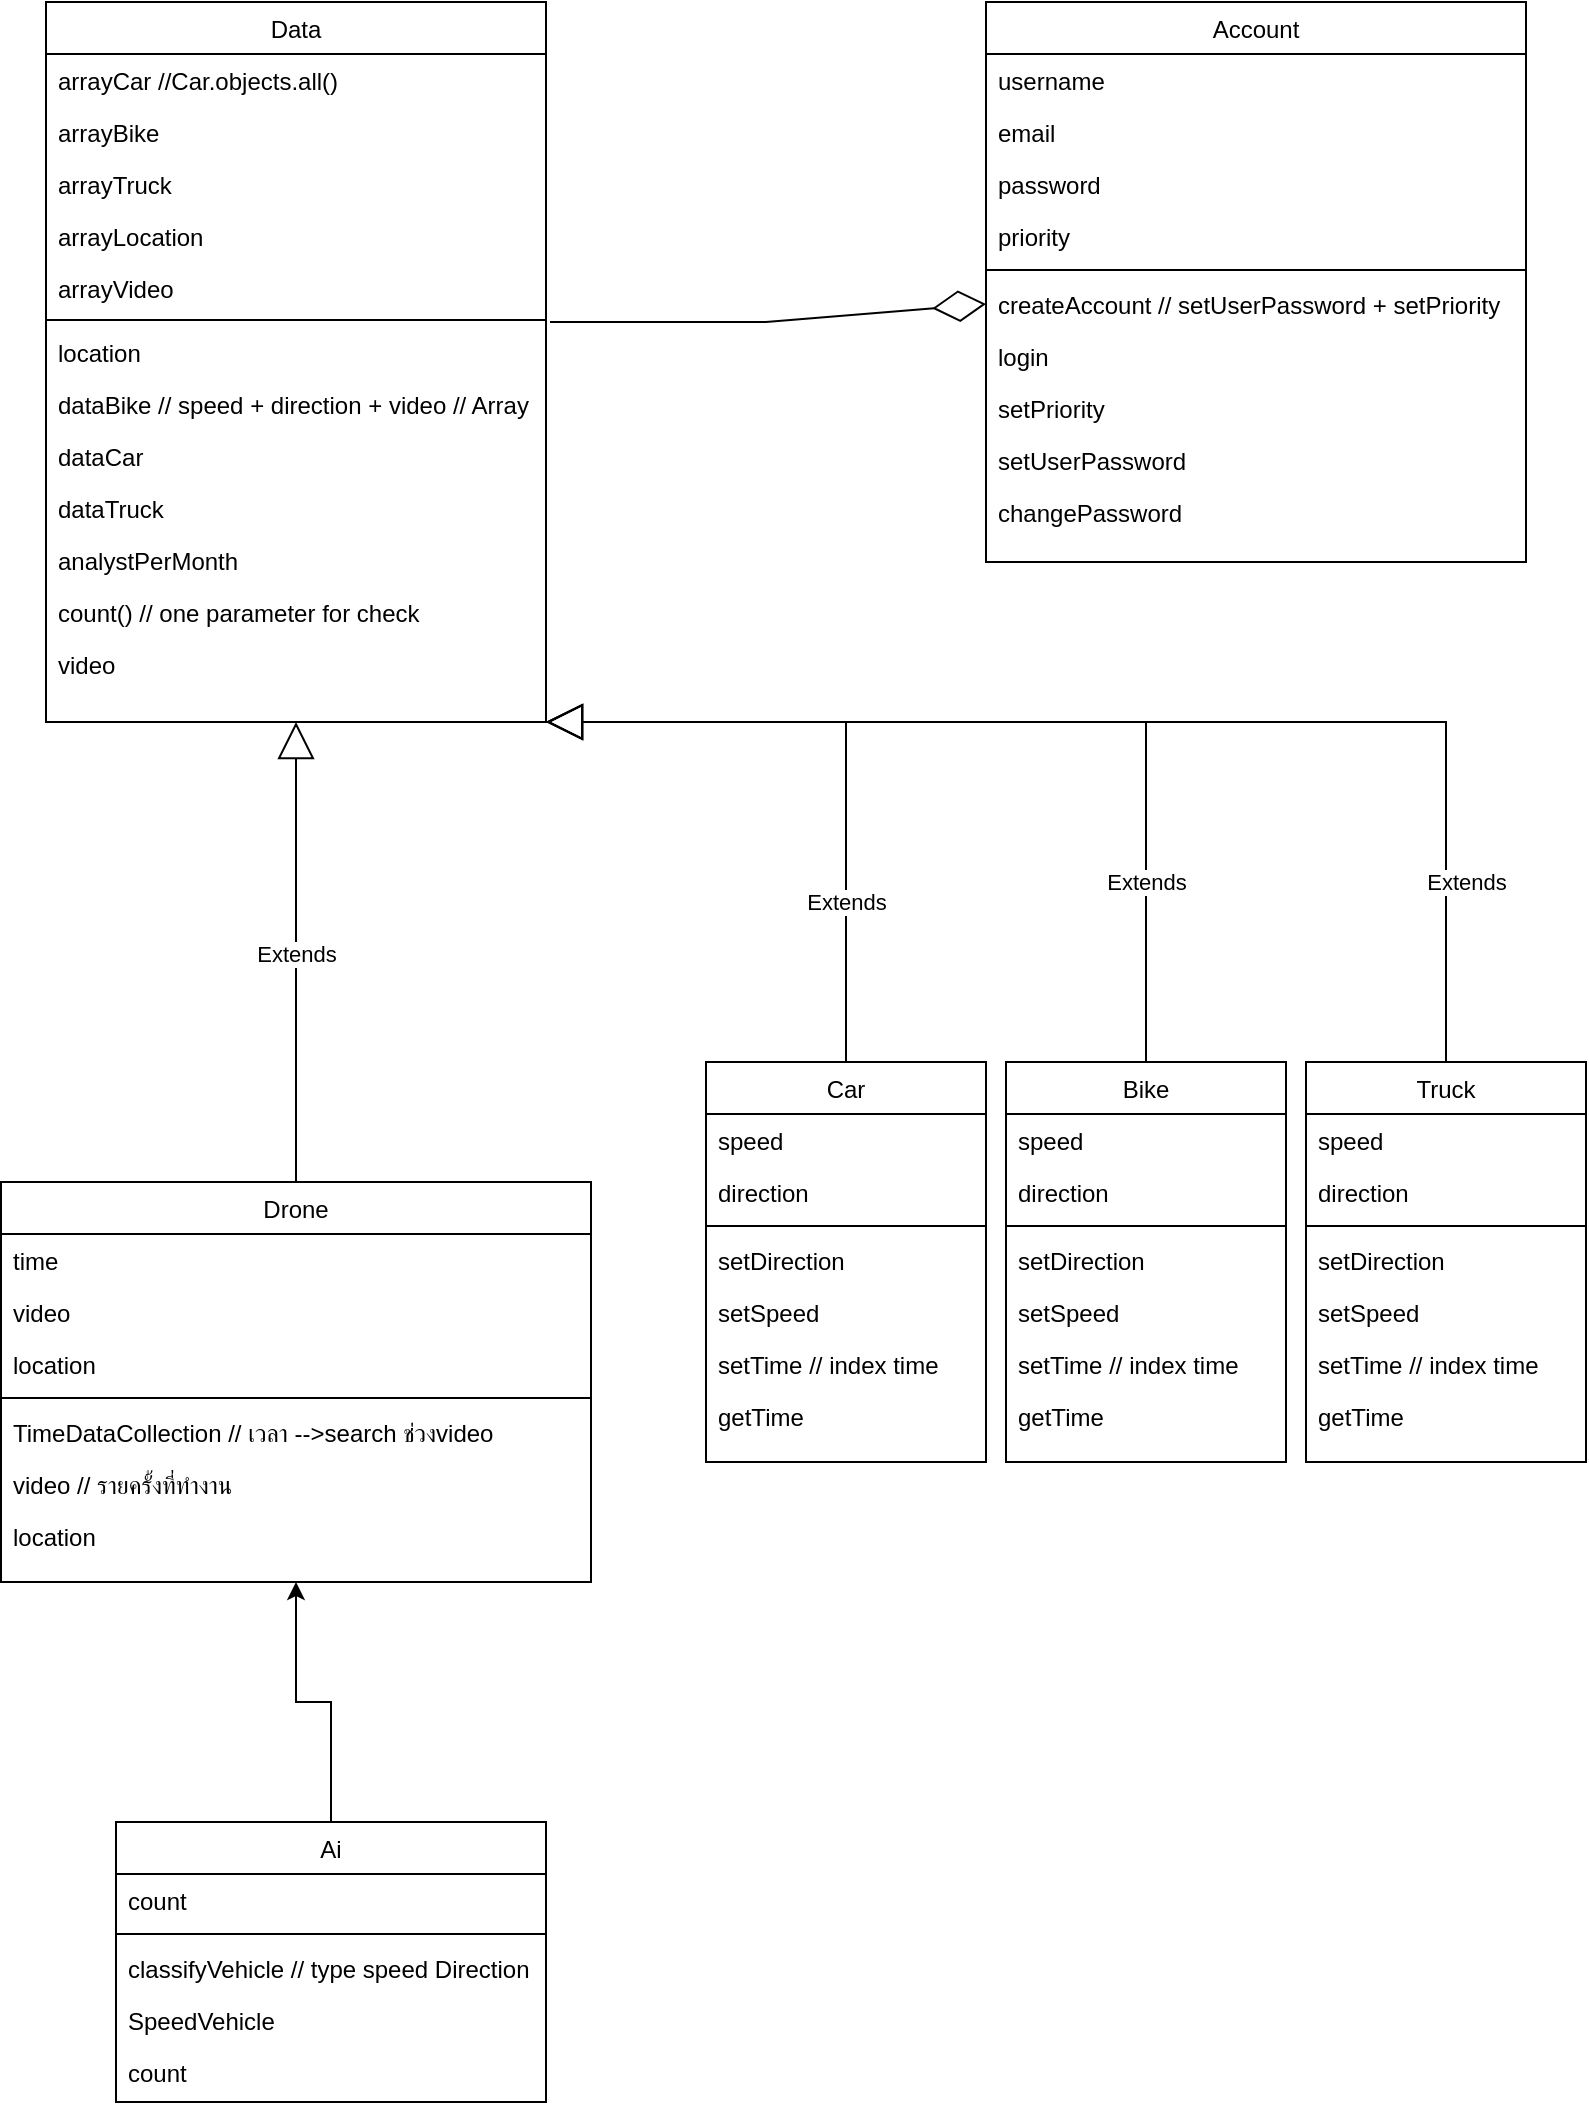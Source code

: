 <mxfile version="20.8.13" type="onedrive"><diagram id="C5RBs43oDa-KdzZeNtuy" name="Page-1"><mxGraphModel grid="1" page="1" gridSize="10" guides="1" tooltips="1" connect="1" arrows="1" fold="1" pageScale="1" pageWidth="827" pageHeight="1169" math="0" shadow="0"><root><mxCell id="WIyWlLk6GJQsqaUBKTNV-0"/><mxCell id="WIyWlLk6GJQsqaUBKTNV-1" parent="WIyWlLk6GJQsqaUBKTNV-0"/><mxCell id="zkfFHV4jXpPFQw0GAbJ--0" value="Data" style="swimlane;fontStyle=0;align=center;verticalAlign=top;childLayout=stackLayout;horizontal=1;startSize=26;horizontalStack=0;resizeParent=1;resizeLast=0;collapsible=1;marginBottom=0;rounded=0;shadow=0;strokeWidth=1;" vertex="1" parent="WIyWlLk6GJQsqaUBKTNV-1"><mxGeometry x="40" y="-640" width="250" height="360" as="geometry"><mxRectangle x="120" y="-90" width="160" height="26" as="alternateBounds"/></mxGeometry></mxCell><mxCell id="zkfFHV4jXpPFQw0GAbJ--2" value=" arrayCar //Car.objects.all()" style="text;align=left;verticalAlign=top;spacingLeft=4;spacingRight=4;overflow=hidden;rotatable=0;points=[[0,0.5],[1,0.5]];portConstraint=eastwest;rounded=0;shadow=0;html=0;" vertex="1" parent="zkfFHV4jXpPFQw0GAbJ--0"><mxGeometry y="26" width="250" height="26" as="geometry"/></mxCell><mxCell id="zkfFHV4jXpPFQw0GAbJ--5" value=" arrayBike&#10;" style="text;align=left;verticalAlign=top;spacingLeft=4;spacingRight=4;overflow=hidden;rotatable=0;points=[[0,0.5],[1,0.5]];portConstraint=eastwest;" vertex="1" parent="zkfFHV4jXpPFQw0GAbJ--0"><mxGeometry y="52" width="250" height="26" as="geometry"/></mxCell><mxCell id="zmKK41cbdtHeBXgfqaTb-2" value=" arrayTruck&#10;" style="text;align=left;verticalAlign=top;spacingLeft=4;spacingRight=4;overflow=hidden;rotatable=0;points=[[0,0.5],[1,0.5]];portConstraint=eastwest;" vertex="1" parent="zkfFHV4jXpPFQw0GAbJ--0"><mxGeometry y="78" width="250" height="26" as="geometry"/></mxCell><mxCell id="zmKK41cbdtHeBXgfqaTb-3" value=" arrayLocation" style="text;align=left;verticalAlign=top;spacingLeft=4;spacingRight=4;overflow=hidden;rotatable=0;points=[[0,0.5],[1,0.5]];portConstraint=eastwest;" vertex="1" parent="zkfFHV4jXpPFQw0GAbJ--0"><mxGeometry y="104" width="250" height="26" as="geometry"/></mxCell><mxCell id="zmKK41cbdtHeBXgfqaTb-12" value=" arrayVideo" style="text;align=left;verticalAlign=top;spacingLeft=4;spacingRight=4;overflow=hidden;rotatable=0;points=[[0,0.5],[1,0.5]];portConstraint=eastwest;" vertex="1" parent="zkfFHV4jXpPFQw0GAbJ--0"><mxGeometry y="130" width="250" height="26" as="geometry"/></mxCell><mxCell id="zkfFHV4jXpPFQw0GAbJ--4" value="" style="line;html=1;strokeWidth=1;align=left;verticalAlign=middle;spacingTop=-1;spacingLeft=3;spacingRight=3;rotatable=0;labelPosition=right;points=[];portConstraint=eastwest;" vertex="1" parent="zkfFHV4jXpPFQw0GAbJ--0"><mxGeometry y="156" width="250" height="6" as="geometry"/></mxCell><mxCell id="zmKK41cbdtHeBXgfqaTb-24" value="location" style="text;align=left;verticalAlign=top;spacingLeft=4;spacingRight=4;overflow=hidden;rotatable=0;points=[[0,0.5],[1,0.5]];portConstraint=eastwest;" vertex="1" parent="zkfFHV4jXpPFQw0GAbJ--0"><mxGeometry y="162" width="250" height="26" as="geometry"/></mxCell><mxCell id="zmKK41cbdtHeBXgfqaTb-25" value=" dataBike // speed + direction + video // Array" style="text;align=left;verticalAlign=top;spacingLeft=4;spacingRight=4;overflow=hidden;rotatable=0;points=[[0,0.5],[1,0.5]];portConstraint=eastwest;" vertex="1" parent="zkfFHV4jXpPFQw0GAbJ--0"><mxGeometry y="188" width="250" height="26" as="geometry"/></mxCell><mxCell id="zmKK41cbdtHeBXgfqaTb-26" value=" dataCar" style="text;align=left;verticalAlign=top;spacingLeft=4;spacingRight=4;overflow=hidden;rotatable=0;points=[[0,0.5],[1,0.5]];portConstraint=eastwest;" vertex="1" parent="zkfFHV4jXpPFQw0GAbJ--0"><mxGeometry y="214" width="250" height="26" as="geometry"/></mxCell><mxCell id="zmKK41cbdtHeBXgfqaTb-27" value=" dataTruck" style="text;align=left;verticalAlign=top;spacingLeft=4;spacingRight=4;overflow=hidden;rotatable=0;points=[[0,0.5],[1,0.5]];portConstraint=eastwest;" vertex="1" parent="zkfFHV4jXpPFQw0GAbJ--0"><mxGeometry y="240" width="250" height="26" as="geometry"/></mxCell><mxCell id="zmKK41cbdtHeBXgfqaTb-28" value=" analystPerMonth" style="text;align=left;verticalAlign=top;spacingLeft=4;spacingRight=4;overflow=hidden;rotatable=0;points=[[0,0.5],[1,0.5]];portConstraint=eastwest;" vertex="1" parent="zkfFHV4jXpPFQw0GAbJ--0"><mxGeometry y="266" width="250" height="26" as="geometry"/></mxCell><mxCell id="zmKK41cbdtHeBXgfqaTb-29" value=" count() // one parameter for check" style="text;align=left;verticalAlign=top;spacingLeft=4;spacingRight=4;overflow=hidden;rotatable=0;points=[[0,0.5],[1,0.5]];portConstraint=eastwest;" vertex="1" parent="zkfFHV4jXpPFQw0GAbJ--0"><mxGeometry y="292" width="250" height="26" as="geometry"/></mxCell><mxCell id="zmKK41cbdtHeBXgfqaTb-30" value="video" style="text;align=left;verticalAlign=top;spacingLeft=4;spacingRight=4;overflow=hidden;rotatable=0;points=[[0,0.5],[1,0.5]];portConstraint=eastwest;" vertex="1" parent="zkfFHV4jXpPFQw0GAbJ--0"><mxGeometry y="318" width="250" height="26" as="geometry"/></mxCell><mxCell id="zkfFHV4jXpPFQw0GAbJ--17" value="Account" style="swimlane;fontStyle=0;align=center;verticalAlign=top;childLayout=stackLayout;horizontal=1;startSize=26;horizontalStack=0;resizeParent=1;resizeLast=0;collapsible=1;marginBottom=0;rounded=0;shadow=0;strokeWidth=1;" vertex="1" parent="WIyWlLk6GJQsqaUBKTNV-1"><mxGeometry x="510" y="-640" width="270" height="280" as="geometry"><mxRectangle x="550" y="140" width="160" height="26" as="alternateBounds"/></mxGeometry></mxCell><mxCell id="zkfFHV4jXpPFQw0GAbJ--18" value="username" style="text;align=left;verticalAlign=top;spacingLeft=4;spacingRight=4;overflow=hidden;rotatable=0;points=[[0,0.5],[1,0.5]];portConstraint=eastwest;" vertex="1" parent="zkfFHV4jXpPFQw0GAbJ--17"><mxGeometry y="26" width="270" height="26" as="geometry"/></mxCell><mxCell id="zkfFHV4jXpPFQw0GAbJ--19" value="email" style="text;align=left;verticalAlign=top;spacingLeft=4;spacingRight=4;overflow=hidden;rotatable=0;points=[[0,0.5],[1,0.5]];portConstraint=eastwest;rounded=0;shadow=0;html=0;" vertex="1" parent="zkfFHV4jXpPFQw0GAbJ--17"><mxGeometry y="52" width="270" height="26" as="geometry"/></mxCell><mxCell id="zkfFHV4jXpPFQw0GAbJ--20" value="password" style="text;align=left;verticalAlign=top;spacingLeft=4;spacingRight=4;overflow=hidden;rotatable=0;points=[[0,0.5],[1,0.5]];portConstraint=eastwest;rounded=0;shadow=0;html=0;" vertex="1" parent="zkfFHV4jXpPFQw0GAbJ--17"><mxGeometry y="78" width="270" height="26" as="geometry"/></mxCell><mxCell id="zkfFHV4jXpPFQw0GAbJ--21" value="priority" style="text;align=left;verticalAlign=top;spacingLeft=4;spacingRight=4;overflow=hidden;rotatable=0;points=[[0,0.5],[1,0.5]];portConstraint=eastwest;rounded=0;shadow=0;html=0;" vertex="1" parent="zkfFHV4jXpPFQw0GAbJ--17"><mxGeometry y="104" width="270" height="26" as="geometry"/></mxCell><mxCell id="zkfFHV4jXpPFQw0GAbJ--23" value="" style="line;html=1;strokeWidth=1;align=left;verticalAlign=middle;spacingTop=-1;spacingLeft=3;spacingRight=3;rotatable=0;labelPosition=right;points=[];portConstraint=eastwest;" vertex="1" parent="zkfFHV4jXpPFQw0GAbJ--17"><mxGeometry y="130" width="270" height="8" as="geometry"/></mxCell><mxCell id="zkfFHV4jXpPFQw0GAbJ--22" value="createAccount // setUserPassword + setPriority" style="text;align=left;verticalAlign=top;spacingLeft=4;spacingRight=4;overflow=hidden;rotatable=0;points=[[0,0.5],[1,0.5]];portConstraint=eastwest;rounded=0;shadow=0;html=0;" vertex="1" parent="zkfFHV4jXpPFQw0GAbJ--17"><mxGeometry y="138" width="270" height="26" as="geometry"/></mxCell><mxCell id="zkfFHV4jXpPFQw0GAbJ--24" value="login" style="text;align=left;verticalAlign=top;spacingLeft=4;spacingRight=4;overflow=hidden;rotatable=0;points=[[0,0.5],[1,0.5]];portConstraint=eastwest;" vertex="1" parent="zkfFHV4jXpPFQw0GAbJ--17"><mxGeometry y="164" width="270" height="26" as="geometry"/></mxCell><mxCell id="zkfFHV4jXpPFQw0GAbJ--25" value="setPriority" style="text;align=left;verticalAlign=top;spacingLeft=4;spacingRight=4;overflow=hidden;rotatable=0;points=[[0,0.5],[1,0.5]];portConstraint=eastwest;" vertex="1" parent="zkfFHV4jXpPFQw0GAbJ--17"><mxGeometry y="190" width="270" height="26" as="geometry"/></mxCell><mxCell id="zmKK41cbdtHeBXgfqaTb-40" value="setUserPassword" style="text;align=left;verticalAlign=top;spacingLeft=4;spacingRight=4;overflow=hidden;rotatable=0;points=[[0,0.5],[1,0.5]];portConstraint=eastwest;" vertex="1" parent="zkfFHV4jXpPFQw0GAbJ--17"><mxGeometry y="216" width="270" height="26" as="geometry"/></mxCell><mxCell id="zmKK41cbdtHeBXgfqaTb-41" value="changePassword" style="text;align=left;verticalAlign=top;spacingLeft=4;spacingRight=4;overflow=hidden;rotatable=0;points=[[0,0.5],[1,0.5]];portConstraint=eastwest;" vertex="1" parent="zkfFHV4jXpPFQw0GAbJ--17"><mxGeometry y="242" width="270" height="26" as="geometry"/></mxCell><mxCell id="zmKK41cbdtHeBXgfqaTb-42" value="Car" style="swimlane;fontStyle=0;align=center;verticalAlign=top;childLayout=stackLayout;horizontal=1;startSize=26;horizontalStack=0;resizeParent=1;resizeLast=0;collapsible=1;marginBottom=0;rounded=0;shadow=0;strokeWidth=1;" vertex="1" parent="WIyWlLk6GJQsqaUBKTNV-1"><mxGeometry x="370" y="-110" width="140" height="200" as="geometry"><mxRectangle x="550" y="140" width="160" height="26" as="alternateBounds"/></mxGeometry></mxCell><mxCell id="zmKK41cbdtHeBXgfqaTb-43" value="speed" style="text;align=left;verticalAlign=top;spacingLeft=4;spacingRight=4;overflow=hidden;rotatable=0;points=[[0,0.5],[1,0.5]];portConstraint=eastwest;" vertex="1" parent="zmKK41cbdtHeBXgfqaTb-42"><mxGeometry y="26" width="140" height="26" as="geometry"/></mxCell><mxCell id="zmKK41cbdtHeBXgfqaTb-44" value="direction" style="text;align=left;verticalAlign=top;spacingLeft=4;spacingRight=4;overflow=hidden;rotatable=0;points=[[0,0.5],[1,0.5]];portConstraint=eastwest;rounded=0;shadow=0;html=0;" vertex="1" parent="zmKK41cbdtHeBXgfqaTb-42"><mxGeometry y="52" width="140" height="26" as="geometry"/></mxCell><mxCell id="zmKK41cbdtHeBXgfqaTb-47" value="" style="line;html=1;strokeWidth=1;align=left;verticalAlign=middle;spacingTop=-1;spacingLeft=3;spacingRight=3;rotatable=0;labelPosition=right;points=[];portConstraint=eastwest;" vertex="1" parent="zmKK41cbdtHeBXgfqaTb-42"><mxGeometry y="78" width="140" height="8" as="geometry"/></mxCell><mxCell id="zmKK41cbdtHeBXgfqaTb-45" value="setDirection" style="text;align=left;verticalAlign=top;spacingLeft=4;spacingRight=4;overflow=hidden;rotatable=0;points=[[0,0.5],[1,0.5]];portConstraint=eastwest;rounded=0;shadow=0;html=0;" vertex="1" parent="zmKK41cbdtHeBXgfqaTb-42"><mxGeometry y="86" width="140" height="26" as="geometry"/></mxCell><mxCell id="zmKK41cbdtHeBXgfqaTb-46" value="setSpeed" style="text;align=left;verticalAlign=top;spacingLeft=4;spacingRight=4;overflow=hidden;rotatable=0;points=[[0,0.5],[1,0.5]];portConstraint=eastwest;rounded=0;shadow=0;html=0;" vertex="1" parent="zmKK41cbdtHeBXgfqaTb-42"><mxGeometry y="112" width="140" height="26" as="geometry"/></mxCell><mxCell id="zmKK41cbdtHeBXgfqaTb-48" value="setTime // index time" style="text;align=left;verticalAlign=top;spacingLeft=4;spacingRight=4;overflow=hidden;rotatable=0;points=[[0,0.5],[1,0.5]];portConstraint=eastwest;rounded=0;shadow=0;html=0;" vertex="1" parent="zmKK41cbdtHeBXgfqaTb-42"><mxGeometry y="138" width="140" height="26" as="geometry"/></mxCell><mxCell id="zmKK41cbdtHeBXgfqaTb-49" value="getTime" style="text;align=left;verticalAlign=top;spacingLeft=4;spacingRight=4;overflow=hidden;rotatable=0;points=[[0,0.5],[1,0.5]];portConstraint=eastwest;" vertex="1" parent="zmKK41cbdtHeBXgfqaTb-42"><mxGeometry y="164" width="140" height="26" as="geometry"/></mxCell><mxCell id="zmKK41cbdtHeBXgfqaTb-53" value="Truck" style="swimlane;fontStyle=0;align=center;verticalAlign=top;childLayout=stackLayout;horizontal=1;startSize=26;horizontalStack=0;resizeParent=1;resizeLast=0;collapsible=1;marginBottom=0;rounded=0;shadow=0;strokeWidth=1;" vertex="1" parent="WIyWlLk6GJQsqaUBKTNV-1"><mxGeometry x="670" y="-110" width="140" height="200" as="geometry"><mxRectangle x="550" y="140" width="160" height="26" as="alternateBounds"/></mxGeometry></mxCell><mxCell id="zmKK41cbdtHeBXgfqaTb-54" value="speed" style="text;align=left;verticalAlign=top;spacingLeft=4;spacingRight=4;overflow=hidden;rotatable=0;points=[[0,0.5],[1,0.5]];portConstraint=eastwest;" vertex="1" parent="zmKK41cbdtHeBXgfqaTb-53"><mxGeometry y="26" width="140" height="26" as="geometry"/></mxCell><mxCell id="zmKK41cbdtHeBXgfqaTb-55" value="direction" style="text;align=left;verticalAlign=top;spacingLeft=4;spacingRight=4;overflow=hidden;rotatable=0;points=[[0,0.5],[1,0.5]];portConstraint=eastwest;rounded=0;shadow=0;html=0;" vertex="1" parent="zmKK41cbdtHeBXgfqaTb-53"><mxGeometry y="52" width="140" height="26" as="geometry"/></mxCell><mxCell id="zmKK41cbdtHeBXgfqaTb-56" value="" style="line;html=1;strokeWidth=1;align=left;verticalAlign=middle;spacingTop=-1;spacingLeft=3;spacingRight=3;rotatable=0;labelPosition=right;points=[];portConstraint=eastwest;" vertex="1" parent="zmKK41cbdtHeBXgfqaTb-53"><mxGeometry y="78" width="140" height="8" as="geometry"/></mxCell><mxCell id="zmKK41cbdtHeBXgfqaTb-57" value="setDirection" style="text;align=left;verticalAlign=top;spacingLeft=4;spacingRight=4;overflow=hidden;rotatable=0;points=[[0,0.5],[1,0.5]];portConstraint=eastwest;rounded=0;shadow=0;html=0;" vertex="1" parent="zmKK41cbdtHeBXgfqaTb-53"><mxGeometry y="86" width="140" height="26" as="geometry"/></mxCell><mxCell id="zmKK41cbdtHeBXgfqaTb-58" value="setSpeed" style="text;align=left;verticalAlign=top;spacingLeft=4;spacingRight=4;overflow=hidden;rotatable=0;points=[[0,0.5],[1,0.5]];portConstraint=eastwest;rounded=0;shadow=0;html=0;" vertex="1" parent="zmKK41cbdtHeBXgfqaTb-53"><mxGeometry y="112" width="140" height="26" as="geometry"/></mxCell><mxCell id="zmKK41cbdtHeBXgfqaTb-59" value="setTime // index time" style="text;align=left;verticalAlign=top;spacingLeft=4;spacingRight=4;overflow=hidden;rotatable=0;points=[[0,0.5],[1,0.5]];portConstraint=eastwest;rounded=0;shadow=0;html=0;" vertex="1" parent="zmKK41cbdtHeBXgfqaTb-53"><mxGeometry y="138" width="140" height="26" as="geometry"/></mxCell><mxCell id="zmKK41cbdtHeBXgfqaTb-60" value="getTime" style="text;align=left;verticalAlign=top;spacingLeft=4;spacingRight=4;overflow=hidden;rotatable=0;points=[[0,0.5],[1,0.5]];portConstraint=eastwest;" vertex="1" parent="zmKK41cbdtHeBXgfqaTb-53"><mxGeometry y="164" width="140" height="26" as="geometry"/></mxCell><mxCell id="zmKK41cbdtHeBXgfqaTb-61" value="Bike" style="swimlane;fontStyle=0;align=center;verticalAlign=top;childLayout=stackLayout;horizontal=1;startSize=26;horizontalStack=0;resizeParent=1;resizeLast=0;collapsible=1;marginBottom=0;rounded=0;shadow=0;strokeWidth=1;" vertex="1" parent="WIyWlLk6GJQsqaUBKTNV-1"><mxGeometry x="520" y="-110" width="140" height="200" as="geometry"><mxRectangle x="550" y="140" width="160" height="26" as="alternateBounds"/></mxGeometry></mxCell><mxCell id="zmKK41cbdtHeBXgfqaTb-62" value="speed" style="text;align=left;verticalAlign=top;spacingLeft=4;spacingRight=4;overflow=hidden;rotatable=0;points=[[0,0.5],[1,0.5]];portConstraint=eastwest;" vertex="1" parent="zmKK41cbdtHeBXgfqaTb-61"><mxGeometry y="26" width="140" height="26" as="geometry"/></mxCell><mxCell id="zmKK41cbdtHeBXgfqaTb-63" value="direction" style="text;align=left;verticalAlign=top;spacingLeft=4;spacingRight=4;overflow=hidden;rotatable=0;points=[[0,0.5],[1,0.5]];portConstraint=eastwest;rounded=0;shadow=0;html=0;" vertex="1" parent="zmKK41cbdtHeBXgfqaTb-61"><mxGeometry y="52" width="140" height="26" as="geometry"/></mxCell><mxCell id="zmKK41cbdtHeBXgfqaTb-64" value="" style="line;html=1;strokeWidth=1;align=left;verticalAlign=middle;spacingTop=-1;spacingLeft=3;spacingRight=3;rotatable=0;labelPosition=right;points=[];portConstraint=eastwest;" vertex="1" parent="zmKK41cbdtHeBXgfqaTb-61"><mxGeometry y="78" width="140" height="8" as="geometry"/></mxCell><mxCell id="zmKK41cbdtHeBXgfqaTb-65" value="setDirection" style="text;align=left;verticalAlign=top;spacingLeft=4;spacingRight=4;overflow=hidden;rotatable=0;points=[[0,0.5],[1,0.5]];portConstraint=eastwest;rounded=0;shadow=0;html=0;" vertex="1" parent="zmKK41cbdtHeBXgfqaTb-61"><mxGeometry y="86" width="140" height="26" as="geometry"/></mxCell><mxCell id="zmKK41cbdtHeBXgfqaTb-66" value="setSpeed" style="text;align=left;verticalAlign=top;spacingLeft=4;spacingRight=4;overflow=hidden;rotatable=0;points=[[0,0.5],[1,0.5]];portConstraint=eastwest;rounded=0;shadow=0;html=0;" vertex="1" parent="zmKK41cbdtHeBXgfqaTb-61"><mxGeometry y="112" width="140" height="26" as="geometry"/></mxCell><mxCell id="zmKK41cbdtHeBXgfqaTb-67" value="setTime // index time" style="text;align=left;verticalAlign=top;spacingLeft=4;spacingRight=4;overflow=hidden;rotatable=0;points=[[0,0.5],[1,0.5]];portConstraint=eastwest;rounded=0;shadow=0;html=0;" vertex="1" parent="zmKK41cbdtHeBXgfqaTb-61"><mxGeometry y="138" width="140" height="26" as="geometry"/></mxCell><mxCell id="zmKK41cbdtHeBXgfqaTb-68" value="getTime" style="text;align=left;verticalAlign=top;spacingLeft=4;spacingRight=4;overflow=hidden;rotatable=0;points=[[0,0.5],[1,0.5]];portConstraint=eastwest;" vertex="1" parent="zmKK41cbdtHeBXgfqaTb-61"><mxGeometry y="164" width="140" height="26" as="geometry"/></mxCell><mxCell id="zmKK41cbdtHeBXgfqaTb-85" style="edgeStyle=orthogonalEdgeStyle;rounded=0;orthogonalLoop=1;jettySize=auto;html=1;entryX=0.5;entryY=1;entryDx=0;entryDy=0;" edge="1" parent="WIyWlLk6GJQsqaUBKTNV-1" source="zmKK41cbdtHeBXgfqaTb-69" target="zmKK41cbdtHeBXgfqaTb-77"><mxGeometry relative="1" as="geometry"/></mxCell><mxCell id="zmKK41cbdtHeBXgfqaTb-69" value="Ai" style="swimlane;fontStyle=0;align=center;verticalAlign=top;childLayout=stackLayout;horizontal=1;startSize=26;horizontalStack=0;resizeParent=1;resizeLast=0;collapsible=1;marginBottom=0;rounded=0;shadow=0;strokeWidth=1;" vertex="1" parent="WIyWlLk6GJQsqaUBKTNV-1"><mxGeometry x="75" y="270" width="215" height="140" as="geometry"><mxRectangle x="550" y="140" width="160" height="26" as="alternateBounds"/></mxGeometry></mxCell><mxCell id="zmKK41cbdtHeBXgfqaTb-70" value="count" style="text;align=left;verticalAlign=top;spacingLeft=4;spacingRight=4;overflow=hidden;rotatable=0;points=[[0,0.5],[1,0.5]];portConstraint=eastwest;" vertex="1" parent="zmKK41cbdtHeBXgfqaTb-69"><mxGeometry y="26" width="215" height="26" as="geometry"/></mxCell><mxCell id="zmKK41cbdtHeBXgfqaTb-72" value="" style="line;html=1;strokeWidth=1;align=left;verticalAlign=middle;spacingTop=-1;spacingLeft=3;spacingRight=3;rotatable=0;labelPosition=right;points=[];portConstraint=eastwest;" vertex="1" parent="zmKK41cbdtHeBXgfqaTb-69"><mxGeometry y="52" width="215" height="8" as="geometry"/></mxCell><mxCell id="zmKK41cbdtHeBXgfqaTb-71" value="classifyVehicle // type speed Direction" style="text;align=left;verticalAlign=top;spacingLeft=4;spacingRight=4;overflow=hidden;rotatable=0;points=[[0,0.5],[1,0.5]];portConstraint=eastwest;rounded=0;shadow=0;html=0;" vertex="1" parent="zmKK41cbdtHeBXgfqaTb-69"><mxGeometry y="60" width="215" height="26" as="geometry"/></mxCell><mxCell id="zmKK41cbdtHeBXgfqaTb-73" value="SpeedVehicle" style="text;align=left;verticalAlign=top;spacingLeft=4;spacingRight=4;overflow=hidden;rotatable=0;points=[[0,0.5],[1,0.5]];portConstraint=eastwest;rounded=0;shadow=0;html=0;" vertex="1" parent="zmKK41cbdtHeBXgfqaTb-69"><mxGeometry y="86" width="215" height="26" as="geometry"/></mxCell><mxCell id="zmKK41cbdtHeBXgfqaTb-74" value="count" style="text;align=left;verticalAlign=top;spacingLeft=4;spacingRight=4;overflow=hidden;rotatable=0;points=[[0,0.5],[1,0.5]];portConstraint=eastwest;rounded=0;shadow=0;html=0;" vertex="1" parent="zmKK41cbdtHeBXgfqaTb-69"><mxGeometry y="112" width="215" height="26" as="geometry"/></mxCell><mxCell id="zmKK41cbdtHeBXgfqaTb-77" value="Drone" style="swimlane;fontStyle=0;align=center;verticalAlign=top;childLayout=stackLayout;horizontal=1;startSize=26;horizontalStack=0;resizeParent=1;resizeLast=0;collapsible=1;marginBottom=0;rounded=0;shadow=0;strokeWidth=1;" vertex="1" parent="WIyWlLk6GJQsqaUBKTNV-1"><mxGeometry x="17.5" y="-50" width="295" height="200" as="geometry"><mxRectangle x="550" y="140" width="160" height="26" as="alternateBounds"/></mxGeometry></mxCell><mxCell id="zmKK41cbdtHeBXgfqaTb-78" value="time" style="text;align=left;verticalAlign=top;spacingLeft=4;spacingRight=4;overflow=hidden;rotatable=0;points=[[0,0.5],[1,0.5]];portConstraint=eastwest;" vertex="1" parent="zmKK41cbdtHeBXgfqaTb-77"><mxGeometry y="26" width="295" height="26" as="geometry"/></mxCell><mxCell id="zmKK41cbdtHeBXgfqaTb-79" value="video" style="text;align=left;verticalAlign=top;spacingLeft=4;spacingRight=4;overflow=hidden;rotatable=0;points=[[0,0.5],[1,0.5]];portConstraint=eastwest;rounded=0;shadow=0;html=0;" vertex="1" parent="zmKK41cbdtHeBXgfqaTb-77"><mxGeometry y="52" width="295" height="26" as="geometry"/></mxCell><mxCell id="zmKK41cbdtHeBXgfqaTb-81" value="location" style="text;align=left;verticalAlign=top;spacingLeft=4;spacingRight=4;overflow=hidden;rotatable=0;points=[[0,0.5],[1,0.5]];portConstraint=eastwest;rounded=0;shadow=0;html=0;" vertex="1" parent="zmKK41cbdtHeBXgfqaTb-77"><mxGeometry y="78" width="295" height="26" as="geometry"/></mxCell><mxCell id="zmKK41cbdtHeBXgfqaTb-80" value="" style="line;html=1;strokeWidth=1;align=left;verticalAlign=middle;spacingTop=-1;spacingLeft=3;spacingRight=3;rotatable=0;labelPosition=right;points=[];portConstraint=eastwest;" vertex="1" parent="zmKK41cbdtHeBXgfqaTb-77"><mxGeometry y="104" width="295" height="8" as="geometry"/></mxCell><mxCell id="zmKK41cbdtHeBXgfqaTb-82" value="TimeDataCollection // เวลา --&gt;search ช่วงvideo" style="text;align=left;verticalAlign=top;spacingLeft=4;spacingRight=4;overflow=hidden;rotatable=0;points=[[0,0.5],[1,0.5]];portConstraint=eastwest;rounded=0;shadow=0;html=0;" vertex="1" parent="zmKK41cbdtHeBXgfqaTb-77"><mxGeometry y="112" width="295" height="26" as="geometry"/></mxCell><mxCell id="zmKK41cbdtHeBXgfqaTb-83" value="video // รายครั้งที่ทำงาน" style="text;align=left;verticalAlign=top;spacingLeft=4;spacingRight=4;overflow=hidden;rotatable=0;points=[[0,0.5],[1,0.5]];portConstraint=eastwest;rounded=0;shadow=0;html=0;" vertex="1" parent="zmKK41cbdtHeBXgfqaTb-77"><mxGeometry y="138" width="295" height="26" as="geometry"/></mxCell><mxCell id="zmKK41cbdtHeBXgfqaTb-84" value="location" style="text;align=left;verticalAlign=top;spacingLeft=4;spacingRight=4;overflow=hidden;rotatable=0;points=[[0,0.5],[1,0.5]];portConstraint=eastwest;" vertex="1" parent="zmKK41cbdtHeBXgfqaTb-77"><mxGeometry y="164" width="295" height="26" as="geometry"/></mxCell><mxCell id="Fe52_hG_n7INyS7QWF6Z-6" value="" style="endArrow=diamondThin;endFill=0;endSize=24;html=1;rounded=0;entryX=0;entryY=0.5;entryDx=0;entryDy=0;exitX=1.008;exitY=-0.077;exitDx=0;exitDy=0;exitPerimeter=0;" edge="1" parent="WIyWlLk6GJQsqaUBKTNV-1" source="zmKK41cbdtHeBXgfqaTb-24" target="zkfFHV4jXpPFQw0GAbJ--22"><mxGeometry width="160" relative="1" as="geometry"><mxPoint x="330" y="-370" as="sourcePoint"/><mxPoint x="470" y="-510" as="targetPoint"/><Array as="points"><mxPoint x="400" y="-480"/></Array></mxGeometry></mxCell><mxCell id="Fe52_hG_n7INyS7QWF6Z-7" value="Extends" style="endArrow=block;endSize=16;endFill=0;html=1;rounded=0;exitX=0.5;exitY=0;exitDx=0;exitDy=0;entryX=1;entryY=1;entryDx=0;entryDy=0;" edge="1" parent="WIyWlLk6GJQsqaUBKTNV-1" source="zmKK41cbdtHeBXgfqaTb-42" target="zkfFHV4jXpPFQw0GAbJ--0"><mxGeometry x="-0.5" width="160" relative="1" as="geometry"><mxPoint x="330" y="-160" as="sourcePoint"/><mxPoint x="490" y="-160" as="targetPoint"/><Array as="points"><mxPoint x="440" y="-280"/></Array><mxPoint as="offset"/></mxGeometry></mxCell><mxCell id="Fe52_hG_n7INyS7QWF6Z-8" value="Extends" style="endArrow=block;endSize=16;endFill=0;html=1;rounded=0;exitX=0.5;exitY=0;exitDx=0;exitDy=0;entryX=0.5;entryY=1;entryDx=0;entryDy=0;" edge="1" parent="WIyWlLk6GJQsqaUBKTNV-1" source="zmKK41cbdtHeBXgfqaTb-77" target="zkfFHV4jXpPFQw0GAbJ--0"><mxGeometry x="-0.003" width="160" relative="1" as="geometry"><mxPoint x="330" y="-160" as="sourcePoint"/><mxPoint x="490" y="-160" as="targetPoint"/><mxPoint as="offset"/></mxGeometry></mxCell><mxCell id="Fe52_hG_n7INyS7QWF6Z-9" value="Extends" style="endArrow=block;endSize=16;endFill=0;html=1;rounded=0;entryX=1;entryY=1;entryDx=0;entryDy=0;exitX=0.5;exitY=0;exitDx=0;exitDy=0;" edge="1" parent="WIyWlLk6GJQsqaUBKTNV-1" source="zmKK41cbdtHeBXgfqaTb-61" target="zkfFHV4jXpPFQw0GAbJ--0"><mxGeometry x="-0.617" width="160" relative="1" as="geometry"><mxPoint x="610" y="-140" as="sourcePoint"/><mxPoint x="440" y="-280" as="targetPoint"/><Array as="points"><mxPoint x="590" y="-280"/></Array><mxPoint as="offset"/></mxGeometry></mxCell><mxCell id="Fe52_hG_n7INyS7QWF6Z-10" value="Extends" style="endArrow=block;endSize=16;endFill=0;html=1;rounded=0;exitX=0.5;exitY=0;exitDx=0;exitDy=0;" edge="1" parent="WIyWlLk6GJQsqaUBKTNV-1" source="zmKK41cbdtHeBXgfqaTb-53"><mxGeometry x="-0.71" y="-10" width="160" relative="1" as="geometry"><mxPoint x="710" y="-180" as="sourcePoint"/><mxPoint x="290" y="-280" as="targetPoint"/><Array as="points"><mxPoint x="740" y="-280"/></Array><mxPoint as="offset"/></mxGeometry></mxCell></root></mxGraphModel></diagram></mxfile>